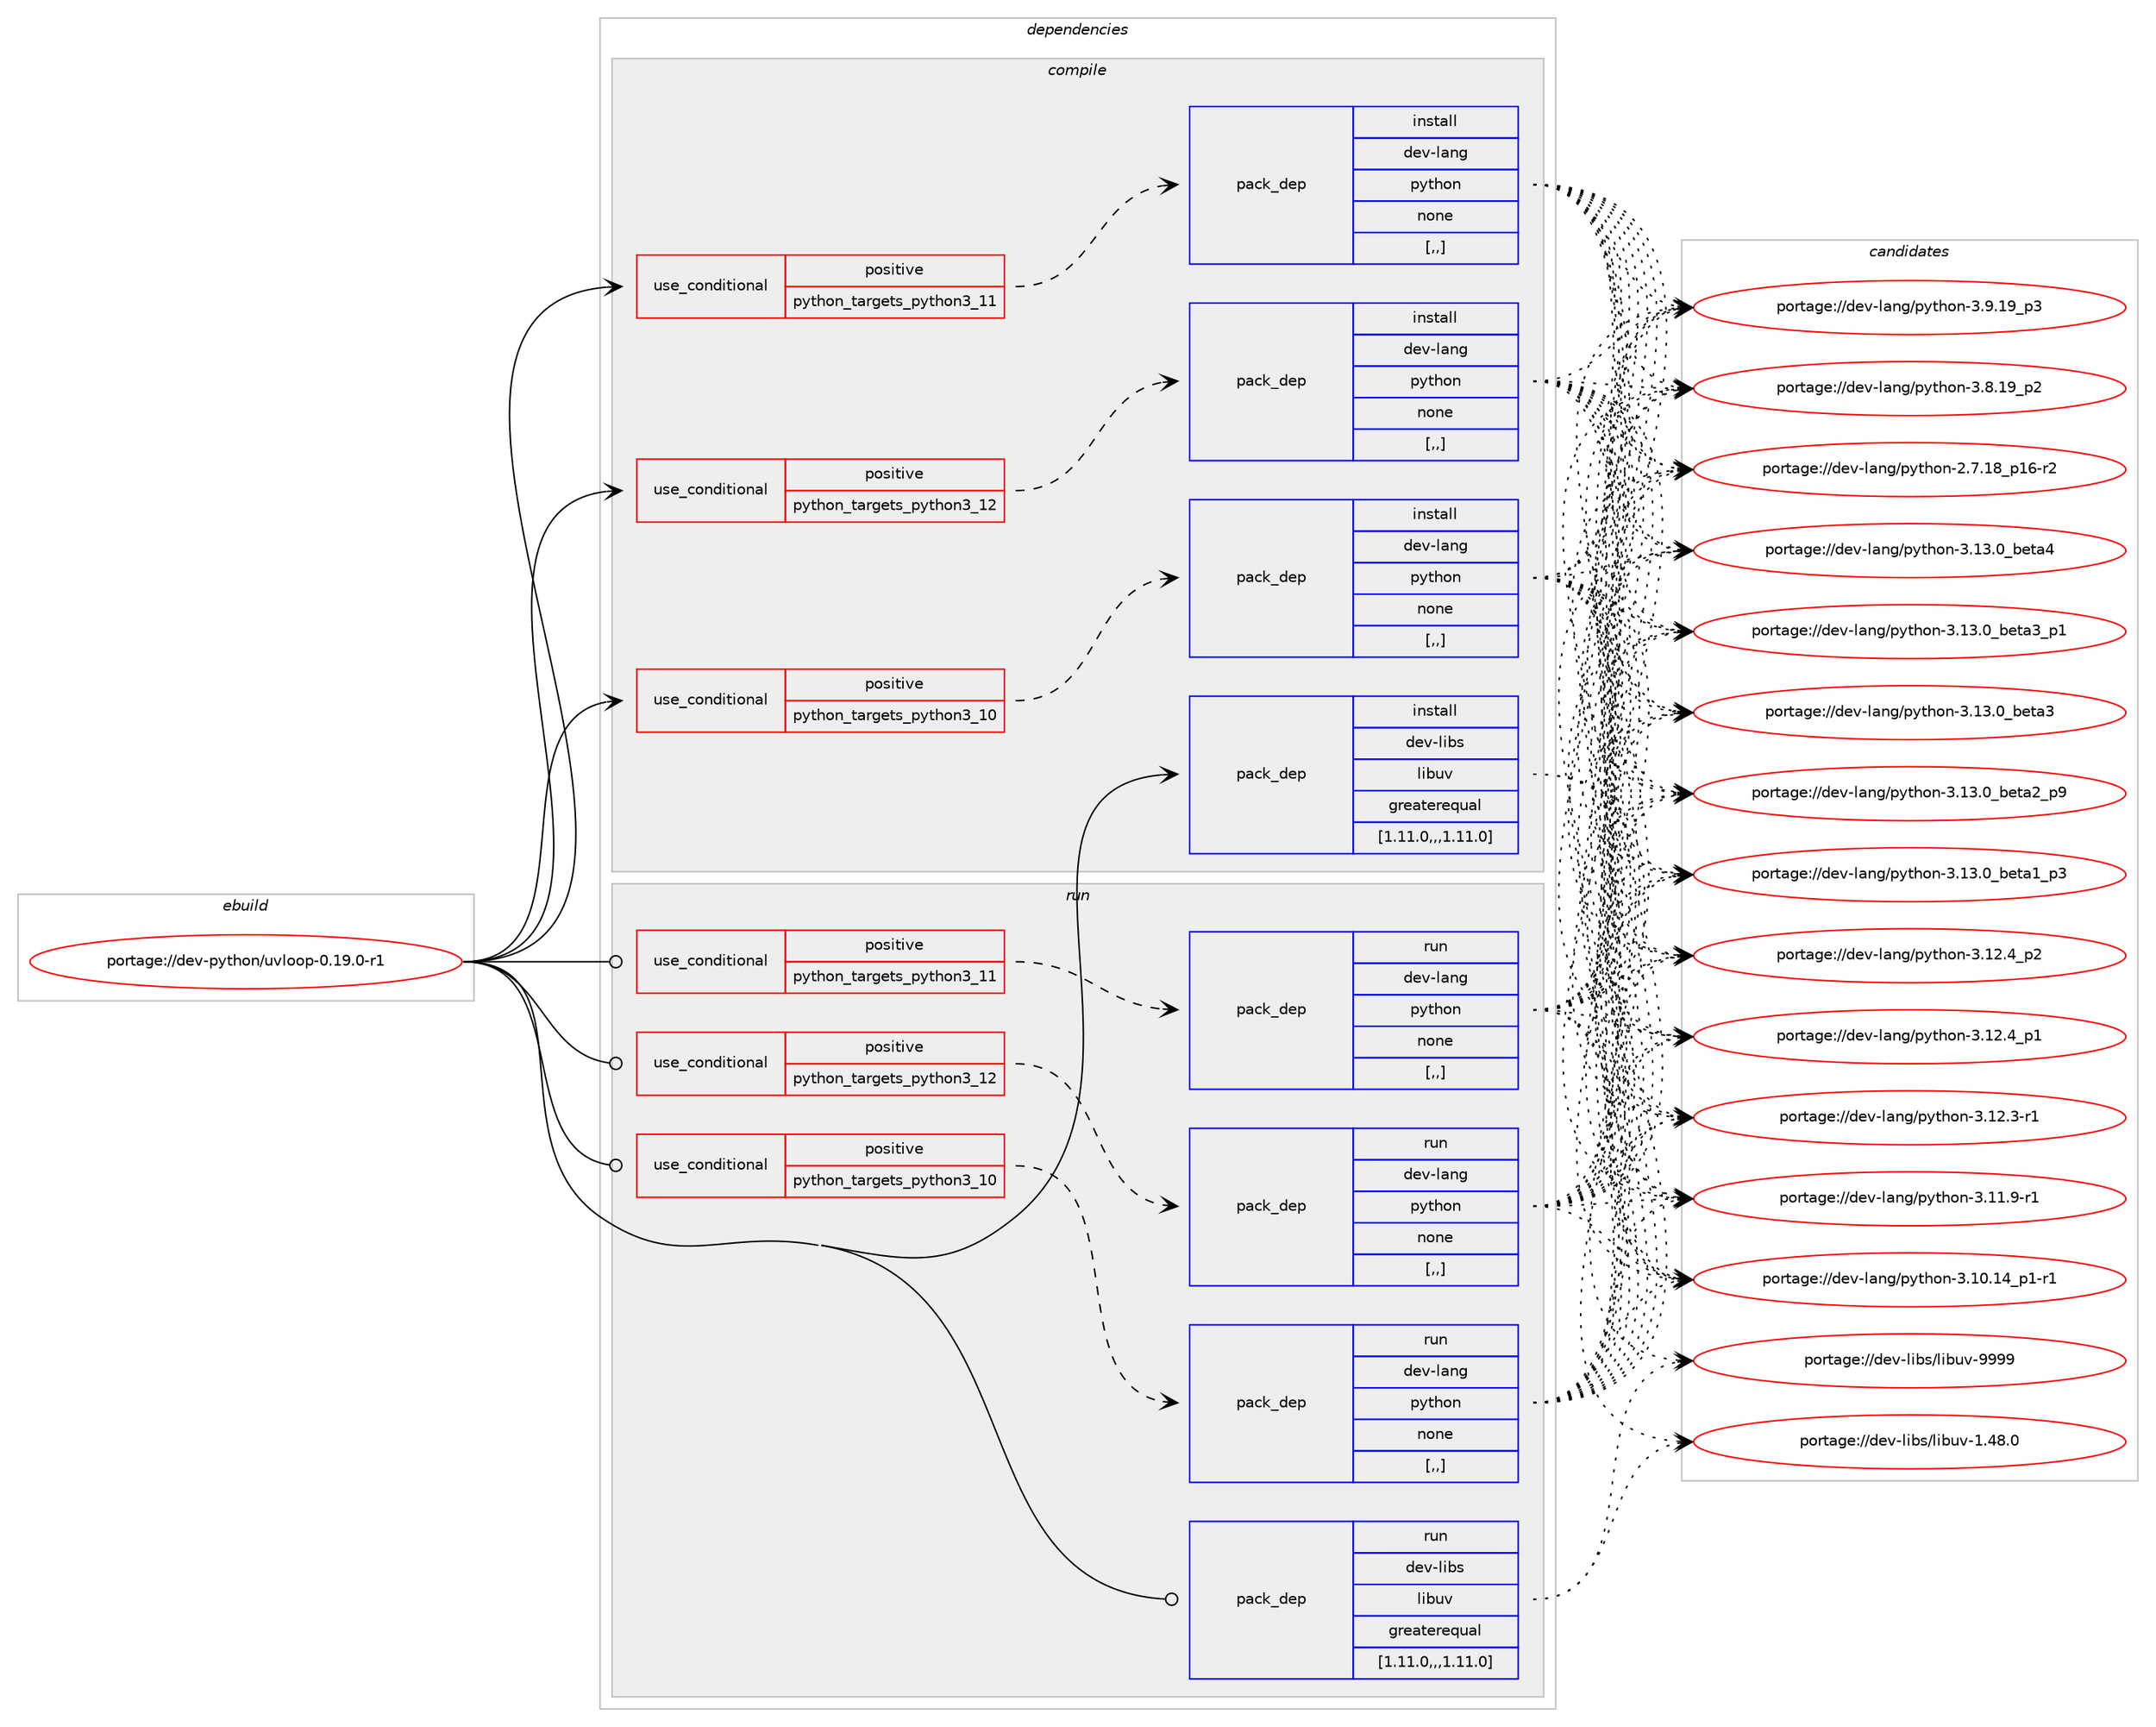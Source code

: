 digraph prolog {

# *************
# Graph options
# *************

newrank=true;
concentrate=true;
compound=true;
graph [rankdir=LR,fontname=Helvetica,fontsize=10,ranksep=1.5];#, ranksep=2.5, nodesep=0.2];
edge  [arrowhead=vee];
node  [fontname=Helvetica,fontsize=10];

# **********
# The ebuild
# **********

subgraph cluster_leftcol {
color=gray;
label=<<i>ebuild</i>>;
id [label="portage://dev-python/uvloop-0.19.0-r1", color=red, width=4, href="../dev-python/uvloop-0.19.0-r1.svg"];
}

# ****************
# The dependencies
# ****************

subgraph cluster_midcol {
color=gray;
label=<<i>dependencies</i>>;
subgraph cluster_compile {
fillcolor="#eeeeee";
style=filled;
label=<<i>compile</i>>;
subgraph cond41042 {
dependency167124 [label=<<TABLE BORDER="0" CELLBORDER="1" CELLSPACING="0" CELLPADDING="4"><TR><TD ROWSPAN="3" CELLPADDING="10">use_conditional</TD></TR><TR><TD>positive</TD></TR><TR><TD>python_targets_python3_10</TD></TR></TABLE>>, shape=none, color=red];
subgraph pack124809 {
dependency167125 [label=<<TABLE BORDER="0" CELLBORDER="1" CELLSPACING="0" CELLPADDING="4" WIDTH="220"><TR><TD ROWSPAN="6" CELLPADDING="30">pack_dep</TD></TR><TR><TD WIDTH="110">install</TD></TR><TR><TD>dev-lang</TD></TR><TR><TD>python</TD></TR><TR><TD>none</TD></TR><TR><TD>[,,]</TD></TR></TABLE>>, shape=none, color=blue];
}
dependency167124:e -> dependency167125:w [weight=20,style="dashed",arrowhead="vee"];
}
id:e -> dependency167124:w [weight=20,style="solid",arrowhead="vee"];
subgraph cond41043 {
dependency167126 [label=<<TABLE BORDER="0" CELLBORDER="1" CELLSPACING="0" CELLPADDING="4"><TR><TD ROWSPAN="3" CELLPADDING="10">use_conditional</TD></TR><TR><TD>positive</TD></TR><TR><TD>python_targets_python3_11</TD></TR></TABLE>>, shape=none, color=red];
subgraph pack124810 {
dependency167127 [label=<<TABLE BORDER="0" CELLBORDER="1" CELLSPACING="0" CELLPADDING="4" WIDTH="220"><TR><TD ROWSPAN="6" CELLPADDING="30">pack_dep</TD></TR><TR><TD WIDTH="110">install</TD></TR><TR><TD>dev-lang</TD></TR><TR><TD>python</TD></TR><TR><TD>none</TD></TR><TR><TD>[,,]</TD></TR></TABLE>>, shape=none, color=blue];
}
dependency167126:e -> dependency167127:w [weight=20,style="dashed",arrowhead="vee"];
}
id:e -> dependency167126:w [weight=20,style="solid",arrowhead="vee"];
subgraph cond41044 {
dependency167128 [label=<<TABLE BORDER="0" CELLBORDER="1" CELLSPACING="0" CELLPADDING="4"><TR><TD ROWSPAN="3" CELLPADDING="10">use_conditional</TD></TR><TR><TD>positive</TD></TR><TR><TD>python_targets_python3_12</TD></TR></TABLE>>, shape=none, color=red];
subgraph pack124811 {
dependency167129 [label=<<TABLE BORDER="0" CELLBORDER="1" CELLSPACING="0" CELLPADDING="4" WIDTH="220"><TR><TD ROWSPAN="6" CELLPADDING="30">pack_dep</TD></TR><TR><TD WIDTH="110">install</TD></TR><TR><TD>dev-lang</TD></TR><TR><TD>python</TD></TR><TR><TD>none</TD></TR><TR><TD>[,,]</TD></TR></TABLE>>, shape=none, color=blue];
}
dependency167128:e -> dependency167129:w [weight=20,style="dashed",arrowhead="vee"];
}
id:e -> dependency167128:w [weight=20,style="solid",arrowhead="vee"];
subgraph pack124812 {
dependency167130 [label=<<TABLE BORDER="0" CELLBORDER="1" CELLSPACING="0" CELLPADDING="4" WIDTH="220"><TR><TD ROWSPAN="6" CELLPADDING="30">pack_dep</TD></TR><TR><TD WIDTH="110">install</TD></TR><TR><TD>dev-libs</TD></TR><TR><TD>libuv</TD></TR><TR><TD>greaterequal</TD></TR><TR><TD>[1.11.0,,,1.11.0]</TD></TR></TABLE>>, shape=none, color=blue];
}
id:e -> dependency167130:w [weight=20,style="solid",arrowhead="vee"];
}
subgraph cluster_compileandrun {
fillcolor="#eeeeee";
style=filled;
label=<<i>compile and run</i>>;
}
subgraph cluster_run {
fillcolor="#eeeeee";
style=filled;
label=<<i>run</i>>;
subgraph cond41045 {
dependency167131 [label=<<TABLE BORDER="0" CELLBORDER="1" CELLSPACING="0" CELLPADDING="4"><TR><TD ROWSPAN="3" CELLPADDING="10">use_conditional</TD></TR><TR><TD>positive</TD></TR><TR><TD>python_targets_python3_10</TD></TR></TABLE>>, shape=none, color=red];
subgraph pack124813 {
dependency167132 [label=<<TABLE BORDER="0" CELLBORDER="1" CELLSPACING="0" CELLPADDING="4" WIDTH="220"><TR><TD ROWSPAN="6" CELLPADDING="30">pack_dep</TD></TR><TR><TD WIDTH="110">run</TD></TR><TR><TD>dev-lang</TD></TR><TR><TD>python</TD></TR><TR><TD>none</TD></TR><TR><TD>[,,]</TD></TR></TABLE>>, shape=none, color=blue];
}
dependency167131:e -> dependency167132:w [weight=20,style="dashed",arrowhead="vee"];
}
id:e -> dependency167131:w [weight=20,style="solid",arrowhead="odot"];
subgraph cond41046 {
dependency167133 [label=<<TABLE BORDER="0" CELLBORDER="1" CELLSPACING="0" CELLPADDING="4"><TR><TD ROWSPAN="3" CELLPADDING="10">use_conditional</TD></TR><TR><TD>positive</TD></TR><TR><TD>python_targets_python3_11</TD></TR></TABLE>>, shape=none, color=red];
subgraph pack124814 {
dependency167134 [label=<<TABLE BORDER="0" CELLBORDER="1" CELLSPACING="0" CELLPADDING="4" WIDTH="220"><TR><TD ROWSPAN="6" CELLPADDING="30">pack_dep</TD></TR><TR><TD WIDTH="110">run</TD></TR><TR><TD>dev-lang</TD></TR><TR><TD>python</TD></TR><TR><TD>none</TD></TR><TR><TD>[,,]</TD></TR></TABLE>>, shape=none, color=blue];
}
dependency167133:e -> dependency167134:w [weight=20,style="dashed",arrowhead="vee"];
}
id:e -> dependency167133:w [weight=20,style="solid",arrowhead="odot"];
subgraph cond41047 {
dependency167135 [label=<<TABLE BORDER="0" CELLBORDER="1" CELLSPACING="0" CELLPADDING="4"><TR><TD ROWSPAN="3" CELLPADDING="10">use_conditional</TD></TR><TR><TD>positive</TD></TR><TR><TD>python_targets_python3_12</TD></TR></TABLE>>, shape=none, color=red];
subgraph pack124815 {
dependency167136 [label=<<TABLE BORDER="0" CELLBORDER="1" CELLSPACING="0" CELLPADDING="4" WIDTH="220"><TR><TD ROWSPAN="6" CELLPADDING="30">pack_dep</TD></TR><TR><TD WIDTH="110">run</TD></TR><TR><TD>dev-lang</TD></TR><TR><TD>python</TD></TR><TR><TD>none</TD></TR><TR><TD>[,,]</TD></TR></TABLE>>, shape=none, color=blue];
}
dependency167135:e -> dependency167136:w [weight=20,style="dashed",arrowhead="vee"];
}
id:e -> dependency167135:w [weight=20,style="solid",arrowhead="odot"];
subgraph pack124816 {
dependency167137 [label=<<TABLE BORDER="0" CELLBORDER="1" CELLSPACING="0" CELLPADDING="4" WIDTH="220"><TR><TD ROWSPAN="6" CELLPADDING="30">pack_dep</TD></TR><TR><TD WIDTH="110">run</TD></TR><TR><TD>dev-libs</TD></TR><TR><TD>libuv</TD></TR><TR><TD>greaterequal</TD></TR><TR><TD>[1.11.0,,,1.11.0]</TD></TR></TABLE>>, shape=none, color=blue];
}
id:e -> dependency167137:w [weight=20,style="solid",arrowhead="odot"];
}
}

# **************
# The candidates
# **************

subgraph cluster_choices {
rank=same;
color=gray;
label=<<i>candidates</i>>;

subgraph choice124809 {
color=black;
nodesep=1;
choice1001011184510897110103471121211161041111104551464951464895981011169752 [label="portage://dev-lang/python-3.13.0_beta4", color=red, width=4,href="../dev-lang/python-3.13.0_beta4.svg"];
choice10010111845108971101034711212111610411111045514649514648959810111697519511249 [label="portage://dev-lang/python-3.13.0_beta3_p1", color=red, width=4,href="../dev-lang/python-3.13.0_beta3_p1.svg"];
choice1001011184510897110103471121211161041111104551464951464895981011169751 [label="portage://dev-lang/python-3.13.0_beta3", color=red, width=4,href="../dev-lang/python-3.13.0_beta3.svg"];
choice10010111845108971101034711212111610411111045514649514648959810111697509511257 [label="portage://dev-lang/python-3.13.0_beta2_p9", color=red, width=4,href="../dev-lang/python-3.13.0_beta2_p9.svg"];
choice10010111845108971101034711212111610411111045514649514648959810111697499511251 [label="portage://dev-lang/python-3.13.0_beta1_p3", color=red, width=4,href="../dev-lang/python-3.13.0_beta1_p3.svg"];
choice100101118451089711010347112121116104111110455146495046529511250 [label="portage://dev-lang/python-3.12.4_p2", color=red, width=4,href="../dev-lang/python-3.12.4_p2.svg"];
choice100101118451089711010347112121116104111110455146495046529511249 [label="portage://dev-lang/python-3.12.4_p1", color=red, width=4,href="../dev-lang/python-3.12.4_p1.svg"];
choice100101118451089711010347112121116104111110455146495046514511449 [label="portage://dev-lang/python-3.12.3-r1", color=red, width=4,href="../dev-lang/python-3.12.3-r1.svg"];
choice100101118451089711010347112121116104111110455146494946574511449 [label="portage://dev-lang/python-3.11.9-r1", color=red, width=4,href="../dev-lang/python-3.11.9-r1.svg"];
choice100101118451089711010347112121116104111110455146494846495295112494511449 [label="portage://dev-lang/python-3.10.14_p1-r1", color=red, width=4,href="../dev-lang/python-3.10.14_p1-r1.svg"];
choice100101118451089711010347112121116104111110455146574649579511251 [label="portage://dev-lang/python-3.9.19_p3", color=red, width=4,href="../dev-lang/python-3.9.19_p3.svg"];
choice100101118451089711010347112121116104111110455146564649579511250 [label="portage://dev-lang/python-3.8.19_p2", color=red, width=4,href="../dev-lang/python-3.8.19_p2.svg"];
choice100101118451089711010347112121116104111110455046554649569511249544511450 [label="portage://dev-lang/python-2.7.18_p16-r2", color=red, width=4,href="../dev-lang/python-2.7.18_p16-r2.svg"];
dependency167125:e -> choice1001011184510897110103471121211161041111104551464951464895981011169752:w [style=dotted,weight="100"];
dependency167125:e -> choice10010111845108971101034711212111610411111045514649514648959810111697519511249:w [style=dotted,weight="100"];
dependency167125:e -> choice1001011184510897110103471121211161041111104551464951464895981011169751:w [style=dotted,weight="100"];
dependency167125:e -> choice10010111845108971101034711212111610411111045514649514648959810111697509511257:w [style=dotted,weight="100"];
dependency167125:e -> choice10010111845108971101034711212111610411111045514649514648959810111697499511251:w [style=dotted,weight="100"];
dependency167125:e -> choice100101118451089711010347112121116104111110455146495046529511250:w [style=dotted,weight="100"];
dependency167125:e -> choice100101118451089711010347112121116104111110455146495046529511249:w [style=dotted,weight="100"];
dependency167125:e -> choice100101118451089711010347112121116104111110455146495046514511449:w [style=dotted,weight="100"];
dependency167125:e -> choice100101118451089711010347112121116104111110455146494946574511449:w [style=dotted,weight="100"];
dependency167125:e -> choice100101118451089711010347112121116104111110455146494846495295112494511449:w [style=dotted,weight="100"];
dependency167125:e -> choice100101118451089711010347112121116104111110455146574649579511251:w [style=dotted,weight="100"];
dependency167125:e -> choice100101118451089711010347112121116104111110455146564649579511250:w [style=dotted,weight="100"];
dependency167125:e -> choice100101118451089711010347112121116104111110455046554649569511249544511450:w [style=dotted,weight="100"];
}
subgraph choice124810 {
color=black;
nodesep=1;
choice1001011184510897110103471121211161041111104551464951464895981011169752 [label="portage://dev-lang/python-3.13.0_beta4", color=red, width=4,href="../dev-lang/python-3.13.0_beta4.svg"];
choice10010111845108971101034711212111610411111045514649514648959810111697519511249 [label="portage://dev-lang/python-3.13.0_beta3_p1", color=red, width=4,href="../dev-lang/python-3.13.0_beta3_p1.svg"];
choice1001011184510897110103471121211161041111104551464951464895981011169751 [label="portage://dev-lang/python-3.13.0_beta3", color=red, width=4,href="../dev-lang/python-3.13.0_beta3.svg"];
choice10010111845108971101034711212111610411111045514649514648959810111697509511257 [label="portage://dev-lang/python-3.13.0_beta2_p9", color=red, width=4,href="../dev-lang/python-3.13.0_beta2_p9.svg"];
choice10010111845108971101034711212111610411111045514649514648959810111697499511251 [label="portage://dev-lang/python-3.13.0_beta1_p3", color=red, width=4,href="../dev-lang/python-3.13.0_beta1_p3.svg"];
choice100101118451089711010347112121116104111110455146495046529511250 [label="portage://dev-lang/python-3.12.4_p2", color=red, width=4,href="../dev-lang/python-3.12.4_p2.svg"];
choice100101118451089711010347112121116104111110455146495046529511249 [label="portage://dev-lang/python-3.12.4_p1", color=red, width=4,href="../dev-lang/python-3.12.4_p1.svg"];
choice100101118451089711010347112121116104111110455146495046514511449 [label="portage://dev-lang/python-3.12.3-r1", color=red, width=4,href="../dev-lang/python-3.12.3-r1.svg"];
choice100101118451089711010347112121116104111110455146494946574511449 [label="portage://dev-lang/python-3.11.9-r1", color=red, width=4,href="../dev-lang/python-3.11.9-r1.svg"];
choice100101118451089711010347112121116104111110455146494846495295112494511449 [label="portage://dev-lang/python-3.10.14_p1-r1", color=red, width=4,href="../dev-lang/python-3.10.14_p1-r1.svg"];
choice100101118451089711010347112121116104111110455146574649579511251 [label="portage://dev-lang/python-3.9.19_p3", color=red, width=4,href="../dev-lang/python-3.9.19_p3.svg"];
choice100101118451089711010347112121116104111110455146564649579511250 [label="portage://dev-lang/python-3.8.19_p2", color=red, width=4,href="../dev-lang/python-3.8.19_p2.svg"];
choice100101118451089711010347112121116104111110455046554649569511249544511450 [label="portage://dev-lang/python-2.7.18_p16-r2", color=red, width=4,href="../dev-lang/python-2.7.18_p16-r2.svg"];
dependency167127:e -> choice1001011184510897110103471121211161041111104551464951464895981011169752:w [style=dotted,weight="100"];
dependency167127:e -> choice10010111845108971101034711212111610411111045514649514648959810111697519511249:w [style=dotted,weight="100"];
dependency167127:e -> choice1001011184510897110103471121211161041111104551464951464895981011169751:w [style=dotted,weight="100"];
dependency167127:e -> choice10010111845108971101034711212111610411111045514649514648959810111697509511257:w [style=dotted,weight="100"];
dependency167127:e -> choice10010111845108971101034711212111610411111045514649514648959810111697499511251:w [style=dotted,weight="100"];
dependency167127:e -> choice100101118451089711010347112121116104111110455146495046529511250:w [style=dotted,weight="100"];
dependency167127:e -> choice100101118451089711010347112121116104111110455146495046529511249:w [style=dotted,weight="100"];
dependency167127:e -> choice100101118451089711010347112121116104111110455146495046514511449:w [style=dotted,weight="100"];
dependency167127:e -> choice100101118451089711010347112121116104111110455146494946574511449:w [style=dotted,weight="100"];
dependency167127:e -> choice100101118451089711010347112121116104111110455146494846495295112494511449:w [style=dotted,weight="100"];
dependency167127:e -> choice100101118451089711010347112121116104111110455146574649579511251:w [style=dotted,weight="100"];
dependency167127:e -> choice100101118451089711010347112121116104111110455146564649579511250:w [style=dotted,weight="100"];
dependency167127:e -> choice100101118451089711010347112121116104111110455046554649569511249544511450:w [style=dotted,weight="100"];
}
subgraph choice124811 {
color=black;
nodesep=1;
choice1001011184510897110103471121211161041111104551464951464895981011169752 [label="portage://dev-lang/python-3.13.0_beta4", color=red, width=4,href="../dev-lang/python-3.13.0_beta4.svg"];
choice10010111845108971101034711212111610411111045514649514648959810111697519511249 [label="portage://dev-lang/python-3.13.0_beta3_p1", color=red, width=4,href="../dev-lang/python-3.13.0_beta3_p1.svg"];
choice1001011184510897110103471121211161041111104551464951464895981011169751 [label="portage://dev-lang/python-3.13.0_beta3", color=red, width=4,href="../dev-lang/python-3.13.0_beta3.svg"];
choice10010111845108971101034711212111610411111045514649514648959810111697509511257 [label="portage://dev-lang/python-3.13.0_beta2_p9", color=red, width=4,href="../dev-lang/python-3.13.0_beta2_p9.svg"];
choice10010111845108971101034711212111610411111045514649514648959810111697499511251 [label="portage://dev-lang/python-3.13.0_beta1_p3", color=red, width=4,href="../dev-lang/python-3.13.0_beta1_p3.svg"];
choice100101118451089711010347112121116104111110455146495046529511250 [label="portage://dev-lang/python-3.12.4_p2", color=red, width=4,href="../dev-lang/python-3.12.4_p2.svg"];
choice100101118451089711010347112121116104111110455146495046529511249 [label="portage://dev-lang/python-3.12.4_p1", color=red, width=4,href="../dev-lang/python-3.12.4_p1.svg"];
choice100101118451089711010347112121116104111110455146495046514511449 [label="portage://dev-lang/python-3.12.3-r1", color=red, width=4,href="../dev-lang/python-3.12.3-r1.svg"];
choice100101118451089711010347112121116104111110455146494946574511449 [label="portage://dev-lang/python-3.11.9-r1", color=red, width=4,href="../dev-lang/python-3.11.9-r1.svg"];
choice100101118451089711010347112121116104111110455146494846495295112494511449 [label="portage://dev-lang/python-3.10.14_p1-r1", color=red, width=4,href="../dev-lang/python-3.10.14_p1-r1.svg"];
choice100101118451089711010347112121116104111110455146574649579511251 [label="portage://dev-lang/python-3.9.19_p3", color=red, width=4,href="../dev-lang/python-3.9.19_p3.svg"];
choice100101118451089711010347112121116104111110455146564649579511250 [label="portage://dev-lang/python-3.8.19_p2", color=red, width=4,href="../dev-lang/python-3.8.19_p2.svg"];
choice100101118451089711010347112121116104111110455046554649569511249544511450 [label="portage://dev-lang/python-2.7.18_p16-r2", color=red, width=4,href="../dev-lang/python-2.7.18_p16-r2.svg"];
dependency167129:e -> choice1001011184510897110103471121211161041111104551464951464895981011169752:w [style=dotted,weight="100"];
dependency167129:e -> choice10010111845108971101034711212111610411111045514649514648959810111697519511249:w [style=dotted,weight="100"];
dependency167129:e -> choice1001011184510897110103471121211161041111104551464951464895981011169751:w [style=dotted,weight="100"];
dependency167129:e -> choice10010111845108971101034711212111610411111045514649514648959810111697509511257:w [style=dotted,weight="100"];
dependency167129:e -> choice10010111845108971101034711212111610411111045514649514648959810111697499511251:w [style=dotted,weight="100"];
dependency167129:e -> choice100101118451089711010347112121116104111110455146495046529511250:w [style=dotted,weight="100"];
dependency167129:e -> choice100101118451089711010347112121116104111110455146495046529511249:w [style=dotted,weight="100"];
dependency167129:e -> choice100101118451089711010347112121116104111110455146495046514511449:w [style=dotted,weight="100"];
dependency167129:e -> choice100101118451089711010347112121116104111110455146494946574511449:w [style=dotted,weight="100"];
dependency167129:e -> choice100101118451089711010347112121116104111110455146494846495295112494511449:w [style=dotted,weight="100"];
dependency167129:e -> choice100101118451089711010347112121116104111110455146574649579511251:w [style=dotted,weight="100"];
dependency167129:e -> choice100101118451089711010347112121116104111110455146564649579511250:w [style=dotted,weight="100"];
dependency167129:e -> choice100101118451089711010347112121116104111110455046554649569511249544511450:w [style=dotted,weight="100"];
}
subgraph choice124812 {
color=black;
nodesep=1;
choice100101118451081059811547108105981171184557575757 [label="portage://dev-libs/libuv-9999", color=red, width=4,href="../dev-libs/libuv-9999.svg"];
choice1001011184510810598115471081059811711845494652564648 [label="portage://dev-libs/libuv-1.48.0", color=red, width=4,href="../dev-libs/libuv-1.48.0.svg"];
dependency167130:e -> choice100101118451081059811547108105981171184557575757:w [style=dotted,weight="100"];
dependency167130:e -> choice1001011184510810598115471081059811711845494652564648:w [style=dotted,weight="100"];
}
subgraph choice124813 {
color=black;
nodesep=1;
choice1001011184510897110103471121211161041111104551464951464895981011169752 [label="portage://dev-lang/python-3.13.0_beta4", color=red, width=4,href="../dev-lang/python-3.13.0_beta4.svg"];
choice10010111845108971101034711212111610411111045514649514648959810111697519511249 [label="portage://dev-lang/python-3.13.0_beta3_p1", color=red, width=4,href="../dev-lang/python-3.13.0_beta3_p1.svg"];
choice1001011184510897110103471121211161041111104551464951464895981011169751 [label="portage://dev-lang/python-3.13.0_beta3", color=red, width=4,href="../dev-lang/python-3.13.0_beta3.svg"];
choice10010111845108971101034711212111610411111045514649514648959810111697509511257 [label="portage://dev-lang/python-3.13.0_beta2_p9", color=red, width=4,href="../dev-lang/python-3.13.0_beta2_p9.svg"];
choice10010111845108971101034711212111610411111045514649514648959810111697499511251 [label="portage://dev-lang/python-3.13.0_beta1_p3", color=red, width=4,href="../dev-lang/python-3.13.0_beta1_p3.svg"];
choice100101118451089711010347112121116104111110455146495046529511250 [label="portage://dev-lang/python-3.12.4_p2", color=red, width=4,href="../dev-lang/python-3.12.4_p2.svg"];
choice100101118451089711010347112121116104111110455146495046529511249 [label="portage://dev-lang/python-3.12.4_p1", color=red, width=4,href="../dev-lang/python-3.12.4_p1.svg"];
choice100101118451089711010347112121116104111110455146495046514511449 [label="portage://dev-lang/python-3.12.3-r1", color=red, width=4,href="../dev-lang/python-3.12.3-r1.svg"];
choice100101118451089711010347112121116104111110455146494946574511449 [label="portage://dev-lang/python-3.11.9-r1", color=red, width=4,href="../dev-lang/python-3.11.9-r1.svg"];
choice100101118451089711010347112121116104111110455146494846495295112494511449 [label="portage://dev-lang/python-3.10.14_p1-r1", color=red, width=4,href="../dev-lang/python-3.10.14_p1-r1.svg"];
choice100101118451089711010347112121116104111110455146574649579511251 [label="portage://dev-lang/python-3.9.19_p3", color=red, width=4,href="../dev-lang/python-3.9.19_p3.svg"];
choice100101118451089711010347112121116104111110455146564649579511250 [label="portage://dev-lang/python-3.8.19_p2", color=red, width=4,href="../dev-lang/python-3.8.19_p2.svg"];
choice100101118451089711010347112121116104111110455046554649569511249544511450 [label="portage://dev-lang/python-2.7.18_p16-r2", color=red, width=4,href="../dev-lang/python-2.7.18_p16-r2.svg"];
dependency167132:e -> choice1001011184510897110103471121211161041111104551464951464895981011169752:w [style=dotted,weight="100"];
dependency167132:e -> choice10010111845108971101034711212111610411111045514649514648959810111697519511249:w [style=dotted,weight="100"];
dependency167132:e -> choice1001011184510897110103471121211161041111104551464951464895981011169751:w [style=dotted,weight="100"];
dependency167132:e -> choice10010111845108971101034711212111610411111045514649514648959810111697509511257:w [style=dotted,weight="100"];
dependency167132:e -> choice10010111845108971101034711212111610411111045514649514648959810111697499511251:w [style=dotted,weight="100"];
dependency167132:e -> choice100101118451089711010347112121116104111110455146495046529511250:w [style=dotted,weight="100"];
dependency167132:e -> choice100101118451089711010347112121116104111110455146495046529511249:w [style=dotted,weight="100"];
dependency167132:e -> choice100101118451089711010347112121116104111110455146495046514511449:w [style=dotted,weight="100"];
dependency167132:e -> choice100101118451089711010347112121116104111110455146494946574511449:w [style=dotted,weight="100"];
dependency167132:e -> choice100101118451089711010347112121116104111110455146494846495295112494511449:w [style=dotted,weight="100"];
dependency167132:e -> choice100101118451089711010347112121116104111110455146574649579511251:w [style=dotted,weight="100"];
dependency167132:e -> choice100101118451089711010347112121116104111110455146564649579511250:w [style=dotted,weight="100"];
dependency167132:e -> choice100101118451089711010347112121116104111110455046554649569511249544511450:w [style=dotted,weight="100"];
}
subgraph choice124814 {
color=black;
nodesep=1;
choice1001011184510897110103471121211161041111104551464951464895981011169752 [label="portage://dev-lang/python-3.13.0_beta4", color=red, width=4,href="../dev-lang/python-3.13.0_beta4.svg"];
choice10010111845108971101034711212111610411111045514649514648959810111697519511249 [label="portage://dev-lang/python-3.13.0_beta3_p1", color=red, width=4,href="../dev-lang/python-3.13.0_beta3_p1.svg"];
choice1001011184510897110103471121211161041111104551464951464895981011169751 [label="portage://dev-lang/python-3.13.0_beta3", color=red, width=4,href="../dev-lang/python-3.13.0_beta3.svg"];
choice10010111845108971101034711212111610411111045514649514648959810111697509511257 [label="portage://dev-lang/python-3.13.0_beta2_p9", color=red, width=4,href="../dev-lang/python-3.13.0_beta2_p9.svg"];
choice10010111845108971101034711212111610411111045514649514648959810111697499511251 [label="portage://dev-lang/python-3.13.0_beta1_p3", color=red, width=4,href="../dev-lang/python-3.13.0_beta1_p3.svg"];
choice100101118451089711010347112121116104111110455146495046529511250 [label="portage://dev-lang/python-3.12.4_p2", color=red, width=4,href="../dev-lang/python-3.12.4_p2.svg"];
choice100101118451089711010347112121116104111110455146495046529511249 [label="portage://dev-lang/python-3.12.4_p1", color=red, width=4,href="../dev-lang/python-3.12.4_p1.svg"];
choice100101118451089711010347112121116104111110455146495046514511449 [label="portage://dev-lang/python-3.12.3-r1", color=red, width=4,href="../dev-lang/python-3.12.3-r1.svg"];
choice100101118451089711010347112121116104111110455146494946574511449 [label="portage://dev-lang/python-3.11.9-r1", color=red, width=4,href="../dev-lang/python-3.11.9-r1.svg"];
choice100101118451089711010347112121116104111110455146494846495295112494511449 [label="portage://dev-lang/python-3.10.14_p1-r1", color=red, width=4,href="../dev-lang/python-3.10.14_p1-r1.svg"];
choice100101118451089711010347112121116104111110455146574649579511251 [label="portage://dev-lang/python-3.9.19_p3", color=red, width=4,href="../dev-lang/python-3.9.19_p3.svg"];
choice100101118451089711010347112121116104111110455146564649579511250 [label="portage://dev-lang/python-3.8.19_p2", color=red, width=4,href="../dev-lang/python-3.8.19_p2.svg"];
choice100101118451089711010347112121116104111110455046554649569511249544511450 [label="portage://dev-lang/python-2.7.18_p16-r2", color=red, width=4,href="../dev-lang/python-2.7.18_p16-r2.svg"];
dependency167134:e -> choice1001011184510897110103471121211161041111104551464951464895981011169752:w [style=dotted,weight="100"];
dependency167134:e -> choice10010111845108971101034711212111610411111045514649514648959810111697519511249:w [style=dotted,weight="100"];
dependency167134:e -> choice1001011184510897110103471121211161041111104551464951464895981011169751:w [style=dotted,weight="100"];
dependency167134:e -> choice10010111845108971101034711212111610411111045514649514648959810111697509511257:w [style=dotted,weight="100"];
dependency167134:e -> choice10010111845108971101034711212111610411111045514649514648959810111697499511251:w [style=dotted,weight="100"];
dependency167134:e -> choice100101118451089711010347112121116104111110455146495046529511250:w [style=dotted,weight="100"];
dependency167134:e -> choice100101118451089711010347112121116104111110455146495046529511249:w [style=dotted,weight="100"];
dependency167134:e -> choice100101118451089711010347112121116104111110455146495046514511449:w [style=dotted,weight="100"];
dependency167134:e -> choice100101118451089711010347112121116104111110455146494946574511449:w [style=dotted,weight="100"];
dependency167134:e -> choice100101118451089711010347112121116104111110455146494846495295112494511449:w [style=dotted,weight="100"];
dependency167134:e -> choice100101118451089711010347112121116104111110455146574649579511251:w [style=dotted,weight="100"];
dependency167134:e -> choice100101118451089711010347112121116104111110455146564649579511250:w [style=dotted,weight="100"];
dependency167134:e -> choice100101118451089711010347112121116104111110455046554649569511249544511450:w [style=dotted,weight="100"];
}
subgraph choice124815 {
color=black;
nodesep=1;
choice1001011184510897110103471121211161041111104551464951464895981011169752 [label="portage://dev-lang/python-3.13.0_beta4", color=red, width=4,href="../dev-lang/python-3.13.0_beta4.svg"];
choice10010111845108971101034711212111610411111045514649514648959810111697519511249 [label="portage://dev-lang/python-3.13.0_beta3_p1", color=red, width=4,href="../dev-lang/python-3.13.0_beta3_p1.svg"];
choice1001011184510897110103471121211161041111104551464951464895981011169751 [label="portage://dev-lang/python-3.13.0_beta3", color=red, width=4,href="../dev-lang/python-3.13.0_beta3.svg"];
choice10010111845108971101034711212111610411111045514649514648959810111697509511257 [label="portage://dev-lang/python-3.13.0_beta2_p9", color=red, width=4,href="../dev-lang/python-3.13.0_beta2_p9.svg"];
choice10010111845108971101034711212111610411111045514649514648959810111697499511251 [label="portage://dev-lang/python-3.13.0_beta1_p3", color=red, width=4,href="../dev-lang/python-3.13.0_beta1_p3.svg"];
choice100101118451089711010347112121116104111110455146495046529511250 [label="portage://dev-lang/python-3.12.4_p2", color=red, width=4,href="../dev-lang/python-3.12.4_p2.svg"];
choice100101118451089711010347112121116104111110455146495046529511249 [label="portage://dev-lang/python-3.12.4_p1", color=red, width=4,href="../dev-lang/python-3.12.4_p1.svg"];
choice100101118451089711010347112121116104111110455146495046514511449 [label="portage://dev-lang/python-3.12.3-r1", color=red, width=4,href="../dev-lang/python-3.12.3-r1.svg"];
choice100101118451089711010347112121116104111110455146494946574511449 [label="portage://dev-lang/python-3.11.9-r1", color=red, width=4,href="../dev-lang/python-3.11.9-r1.svg"];
choice100101118451089711010347112121116104111110455146494846495295112494511449 [label="portage://dev-lang/python-3.10.14_p1-r1", color=red, width=4,href="../dev-lang/python-3.10.14_p1-r1.svg"];
choice100101118451089711010347112121116104111110455146574649579511251 [label="portage://dev-lang/python-3.9.19_p3", color=red, width=4,href="../dev-lang/python-3.9.19_p3.svg"];
choice100101118451089711010347112121116104111110455146564649579511250 [label="portage://dev-lang/python-3.8.19_p2", color=red, width=4,href="../dev-lang/python-3.8.19_p2.svg"];
choice100101118451089711010347112121116104111110455046554649569511249544511450 [label="portage://dev-lang/python-2.7.18_p16-r2", color=red, width=4,href="../dev-lang/python-2.7.18_p16-r2.svg"];
dependency167136:e -> choice1001011184510897110103471121211161041111104551464951464895981011169752:w [style=dotted,weight="100"];
dependency167136:e -> choice10010111845108971101034711212111610411111045514649514648959810111697519511249:w [style=dotted,weight="100"];
dependency167136:e -> choice1001011184510897110103471121211161041111104551464951464895981011169751:w [style=dotted,weight="100"];
dependency167136:e -> choice10010111845108971101034711212111610411111045514649514648959810111697509511257:w [style=dotted,weight="100"];
dependency167136:e -> choice10010111845108971101034711212111610411111045514649514648959810111697499511251:w [style=dotted,weight="100"];
dependency167136:e -> choice100101118451089711010347112121116104111110455146495046529511250:w [style=dotted,weight="100"];
dependency167136:e -> choice100101118451089711010347112121116104111110455146495046529511249:w [style=dotted,weight="100"];
dependency167136:e -> choice100101118451089711010347112121116104111110455146495046514511449:w [style=dotted,weight="100"];
dependency167136:e -> choice100101118451089711010347112121116104111110455146494946574511449:w [style=dotted,weight="100"];
dependency167136:e -> choice100101118451089711010347112121116104111110455146494846495295112494511449:w [style=dotted,weight="100"];
dependency167136:e -> choice100101118451089711010347112121116104111110455146574649579511251:w [style=dotted,weight="100"];
dependency167136:e -> choice100101118451089711010347112121116104111110455146564649579511250:w [style=dotted,weight="100"];
dependency167136:e -> choice100101118451089711010347112121116104111110455046554649569511249544511450:w [style=dotted,weight="100"];
}
subgraph choice124816 {
color=black;
nodesep=1;
choice100101118451081059811547108105981171184557575757 [label="portage://dev-libs/libuv-9999", color=red, width=4,href="../dev-libs/libuv-9999.svg"];
choice1001011184510810598115471081059811711845494652564648 [label="portage://dev-libs/libuv-1.48.0", color=red, width=4,href="../dev-libs/libuv-1.48.0.svg"];
dependency167137:e -> choice100101118451081059811547108105981171184557575757:w [style=dotted,weight="100"];
dependency167137:e -> choice1001011184510810598115471081059811711845494652564648:w [style=dotted,weight="100"];
}
}

}
